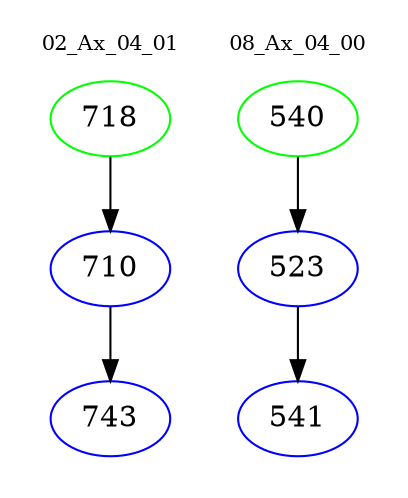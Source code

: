 digraph{
subgraph cluster_0 {
color = white
label = "02_Ax_04_01";
fontsize=10;
T0_718 [label="718", color="green"]
T0_718 -> T0_710 [color="black"]
T0_710 [label="710", color="blue"]
T0_710 -> T0_743 [color="black"]
T0_743 [label="743", color="blue"]
}
subgraph cluster_1 {
color = white
label = "08_Ax_04_00";
fontsize=10;
T1_540 [label="540", color="green"]
T1_540 -> T1_523 [color="black"]
T1_523 [label="523", color="blue"]
T1_523 -> T1_541 [color="black"]
T1_541 [label="541", color="blue"]
}
}
